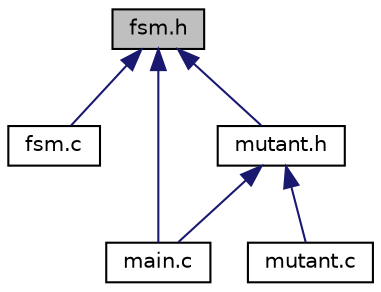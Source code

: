 digraph "fsm.h"
{
  edge [fontname="Helvetica",fontsize="10",labelfontname="Helvetica",labelfontsize="10"];
  node [fontname="Helvetica",fontsize="10",shape=record];
  Node1 [label="fsm.h",height=0.2,width=0.4,color="black", fillcolor="grey75", style="filled", fontcolor="black"];
  Node1 -> Node2 [dir="back",color="midnightblue",fontsize="10",style="solid",fontname="Helvetica"];
  Node2 [label="fsm.c",height=0.2,width=0.4,color="black", fillcolor="white", style="filled",URL="$fsm_8c.html",tooltip="Código - Implementación máquina de estados Mealy. "];
  Node1 -> Node3 [dir="back",color="midnightblue",fontsize="10",style="solid",fontname="Helvetica"];
  Node3 [label="main.c",height=0.2,width=0.4,color="black", fillcolor="white", style="filled",URL="$main_8c.html",tooltip="Código - Cliente del servidor Cerebro. Recibe audio y lo envía por SPI para reproducirlo. "];
  Node1 -> Node4 [dir="back",color="midnightblue",fontsize="10",style="solid",fontname="Helvetica"];
  Node4 [label="mutant.h",height=0.2,width=0.4,color="black", fillcolor="white", style="filled",URL="$mutant_8h.html",tooltip="Cabecera - Lógica de control con el servidor Cerebro y gestión del audio recibido. "];
  Node4 -> Node3 [dir="back",color="midnightblue",fontsize="10",style="solid",fontname="Helvetica"];
  Node4 -> Node5 [dir="back",color="midnightblue",fontsize="10",style="solid",fontname="Helvetica"];
  Node5 [label="mutant.c",height=0.2,width=0.4,color="black", fillcolor="white", style="filled",URL="$mutant_8c.html",tooltip="Código - Lógica de control con el servidor Cerebro y gestión del audio recibido. "];
}
